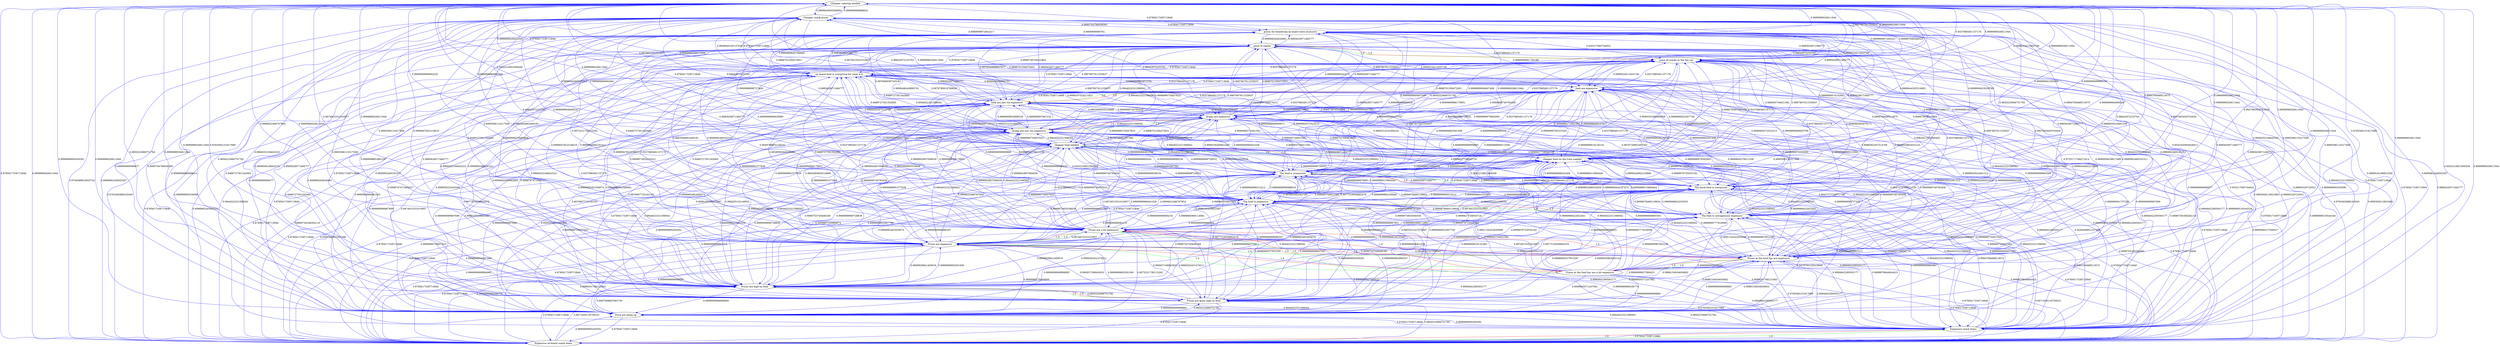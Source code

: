 digraph rawGraph {
"Cheaper catering needed";"Cheaper snack prices";"Expensive on-board snack items";"Expensive snack items";"Price are going up";"Prices are quite high on food";"Prices are high on food";"Prices at the food bar are a bit expensive";"Prices at the food bar are expensive";"Prices are expensive";"Prices are a bit expensive";"The food Is outrageously expensive";"The food Is expensive";"The kiosk food is overpriced";"The food is overpriced";"cheaper food on the train needed";"cheaper food needed";"drinks are just too expensive";"drinks are expensive";"food are just too expensive";"food are expensive";"on board food is overpriced for what it is";"price of snacks in the bar-car";"price of snacks";"prices for food/drink on board were excessive";"Cheaper catering needed" -> "Cheaper snack prices" [label=0.9999640909286994] [color=blue]
"Cheaper snack prices" -> "Cheaper catering needed" [label=0.999999999888632] [color=blue]
"Expensive on-board snack items" -> "Expensive snack items" [label=1.0] [color=green]
"Expensive snack items" -> "Expensive on-board snack items" [label=1.0] [color=red]
"Cheaper snack prices" -> "Expensive on-board snack items" [label=0.9764089819303742] [color=blue]
"Cheaper snack prices" -> "Expensive snack items" [label=0.9999534199851939] [color=blue]
"Expensive on-board snack items" -> "Cheaper catering needed" [label=0.9999996026611944] [color=blue]
"Expensive on-board snack items" -> "Cheaper snack prices" [label=0.9999962348503397] [color=blue]
"Expensive snack items" -> "Cheaper catering needed" [label=0.9999996026611944] [color=blue]
"Expensive snack items" -> "Cheaper snack prices" [label=0.9999962348503397] [color=blue]
"Cheaper catering needed" -> "Price are going up" [label=0.9999999995459292] [color=blue]
"Cheaper snack prices" -> "Price are going up" [label=0.999999999998477] [color=blue]
"Expensive on-board snack items" -> "Price are going up" [label=0.9999999995459292] [color=blue]
"Expensive snack items" -> "Price are going up" [label=0.9999999995459292] [color=blue]
"Price are going up" -> "Cheaper catering needed" [label=0.9999996026611944] [color=blue]
"Price are going up" -> "Cheaper snack prices" [label=0.9995704796038393] [color=blue]
"Prices are quite high on food" -> "Prices are high on food" [label=1.0] [color=green]
"Prices are high on food" -> "Prices are quite high on food" [label=1.0] [color=red]
"Cheaper catering needed" -> "Prices are high on food" [label=0.9765560151817089] [color=blue]
"Cheaper snack prices" -> "Prices are high on food" [label=0.9966033194643323] [color=blue]
"Expensive on-board snack items" -> "Prices are high on food" [label=0.9971929118759523] [color=blue]
"Expensive snack items" -> "Prices are high on food" [label=0.9765560151817089] [color=blue]
"Price are going up" -> "Prices are high on food" [label=0.9997569687693739] [color=blue]
"Prices are quite high on food" -> "Cheaper catering needed" [label=0.9999996026611944] [color=blue]
"Prices are quite high on food" -> "Cheaper snack prices" [label=0.9995596110317508] [color=blue]
"Prices are quite high on food" -> "Price are going up" [label=0.9999999999998885] [color=blue]
"Prices are high on food" -> "Cheaper catering needed" [label=0.9999996026611944] [color=blue]
"Prices are high on food" -> "Cheaper snack prices" [label=0.9995596110317508] [color=blue]
"Prices are high on food" -> "Price are going up" [label=0.9999999999998885] [color=blue]
"Prices at the food bar are a bit expensive" -> "Prices at the food bar are expensive" [label=1.0] [color=green]
"Prices at the food bar are expensive" -> "Prices are expensive" [label=1.0] [color=green]
"Prices at the food bar are a bit expensive" -> "Prices are a bit expensive" [label=1.0] [color=green]
"Prices are a bit expensive" -> "Prices are expensive" [label=1.0] [color=green]
"Prices at the food bar are a bit expensive" -> "Prices are expensive" [label=1.0] [color=green]
"Prices at the food bar are expensive" -> "Prices at the food bar are a bit expensive" [label=1.0] [color=red]
"Prices at the food bar are expensive" -> "Prices are a bit expensive" [label=1.0] [color=red]
"Prices are expensive" -> "Prices at the food bar are a bit expensive" [label=1.0] [color=red]
"Prices are expensive" -> "Prices at the food bar are expensive" [label=1.0] [color=red]
"Prices are expensive" -> "Prices are a bit expensive" [label=1.0] [color=red]
"Prices are a bit expensive" -> "Prices at the food bar are a bit expensive" [label=1.0] [color=red]
"Prices are a bit expensive" -> "Prices at the food bar are expensive" [label=1.0] [color=red]
"Cheaper catering needed" -> "Prices are expensive" [label=0.9999632486767954] [color=blue]
"Cheaper snack prices" -> "Prices are expensive" [label=0.9999947822318619] [color=blue]
"Cheaper snack prices" -> "Prices are a bit expensive" [label=0.9663584862469191] [color=blue]
"Expensive on-board snack items" -> "Prices are expensive" [label=0.9999999880349778] [color=blue]
"Expensive on-board snack items" -> "Prices are a bit expensive" [label=0.9999201768121663] [color=blue]
"Expensive snack items" -> "Prices are expensive" [label=0.9999999880349778] [color=blue]
"Expensive snack items" -> "Prices are a bit expensive" [label=0.9999201768121663] [color=blue]
"Price are going up" -> "Prices are expensive" [label=0.9999996278464606] [color=blue]
"Price are going up" -> "Prices are a bit expensive" [label=0.9975231738115262] [color=blue]
"Prices are quite high on food" -> "Prices at the food bar are expensive" [label=0.9986154934650802] [color=blue]
"Prices are quite high on food" -> "Prices are expensive" [label=0.9999999892591508] [color=blue]
"Prices are quite high on food" -> "Prices are a bit expensive" [label=0.9999283431479211] [color=blue]
"Prices are high on food" -> "Prices at the food bar are expensive" [label=0.9986154934650802] [color=blue]
"Prices are high on food" -> "Prices are expensive" [label=0.9999999892591508] [color=blue]
"Prices are high on food" -> "Prices are a bit expensive" [label=0.9999283431479211] [color=blue]
"Prices at the food bar are a bit expensive" -> "Cheaper catering needed" [label=0.9999996026611944] [color=blue]
"Prices at the food bar are a bit expensive" -> "Cheaper snack prices" [label=0.9995596110317508] [color=blue]
"Prices at the food bar are a bit expensive" -> "Expensive snack items" [label=0.9994842290593177] [color=blue]
"Prices at the food bar are a bit expensive" -> "Price are going up" [label=0.9999999999998885] [color=blue]
"Prices at the food bar are a bit expensive" -> "Prices are quite high on food" [label=0.9999905571247082] [color=blue]
"Prices at the food bar are a bit expensive" -> "Prices are high on food" [label=0.9999999927560423] [color=blue]
"Prices at the food bar are expensive" -> "Cheaper catering needed" [label=0.9999996026611944] [color=blue]
"Prices at the food bar are expensive" -> "Cheaper snack prices" [label=0.9995596110317508] [color=blue]
"Prices at the food bar are expensive" -> "Expensive snack items" [label=0.9994842290593177] [color=blue]
"Prices at the food bar are expensive" -> "Price are going up" [label=0.9999999999998885] [color=blue]
"Prices at the food bar are expensive" -> "Prices are quite high on food" [label=0.9999905571247082] [color=blue]
"Prices at the food bar are expensive" -> "Prices are high on food" [label=0.9999999927560423] [color=blue]
"Prices are expensive" -> "Cheaper catering needed" [label=0.9999996026611944] [color=blue]
"Prices are expensive" -> "Cheaper snack prices" [label=0.9995596110317508] [color=blue]
"Prices are expensive" -> "Expensive snack items" [label=0.9994842290593177] [color=blue]
"Prices are expensive" -> "Price are going up" [label=0.9999999999998885] [color=blue]
"Prices are expensive" -> "Prices are quite high on food" [label=0.990937196943933] [color=blue]
"Prices are expensive" -> "Prices are high on food" [label=0.9999929841400919] [color=blue]
"Prices are a bit expensive" -> "Cheaper catering needed" [label=0.9999996026611944] [color=blue]
"Prices are a bit expensive" -> "Cheaper snack prices" [label=0.9995596110317508] [color=blue]
"Prices are a bit expensive" -> "Expensive snack items" [label=0.9994842290593177] [color=blue]
"Prices are a bit expensive" -> "Price are going up" [label=0.9999999999998885] [color=blue]
"Prices are a bit expensive" -> "Prices are quite high on food" [label=0.990937196943933] [color=blue]
"Prices are a bit expensive" -> "Prices are high on food" [label=0.9999929841400919] [color=blue]
"The food Is outrageously expensive" -> "The food Is expensive" [label=1.0] [color=green]
"The food Is expensive" -> "The food Is outrageously expensive" [label=1.0] [color=red]
"Cheaper catering needed" -> "The food Is outrageously expensive" [label=0.9937863929702926] [color=blue]
"Cheaper catering needed" -> "The food Is expensive" [label=0.9999999646695247] [color=blue]
"Cheaper snack prices" -> "The food Is outrageously expensive" [label=0.9937863929702926] [color=blue]
"Cheaper snack prices" -> "The food Is expensive" [label=0.9999999646695247] [color=blue]
"Expensive on-board snack items" -> "The food Is outrageously expensive" [label=0.9999979644844423] [color=blue]
"Expensive on-board snack items" -> "The food Is expensive" [label=0.9999999999884981] [color=blue]
"Expensive snack items" -> "The food Is outrageously expensive" [label=0.9999979644844423] [color=blue]
"Expensive snack items" -> "The food Is expensive" [label=0.9999999999884981] [color=blue]
"Price are going up" -> "The food Is outrageously expensive" [label=0.9478792125419849] [color=blue]
"Price are going up" -> "The food Is expensive" [label=0.9999996892890257] [color=blue]
"Prices are quite high on food" -> "The food Is outrageously expensive" [label=0.9999935863052143] [color=blue]
"Prices are quite high on food" -> "The food Is expensive" [label=0.9999999999637581] [color=blue]
"Prices are high on food" -> "The food Is outrageously expensive" [label=0.9999935863052143] [color=blue]
"Prices are high on food" -> "The food Is expensive" [label=0.9999999999637581] [color=blue]
"Prices at the food bar are a bit expensive" -> "The food Is outrageously expensive" [label=0.9999999987952108] [color=blue]
"Prices at the food bar are a bit expensive" -> "The food Is expensive" [label=0.9999999999999931] [color=blue]
"Prices at the food bar are expensive" -> "The food Is outrageously expensive" [label=0.9999999987952108] [color=blue]
"Prices at the food bar are expensive" -> "The food Is expensive" [label=0.9999999999999931] [color=blue]
"Prices are expensive" -> "The food Is outrageously expensive" [label=0.9999979725035182] [color=blue]
"Prices are expensive" -> "The food Is expensive" [label=0.9999999999885434] [color=blue]
"Prices are a bit expensive" -> "The food Is outrageously expensive" [label=0.9999979725035182] [color=blue]
"Prices are a bit expensive" -> "The food Is expensive" [label=0.9999999999885434] [color=blue]
"The food Is outrageously expensive" -> "Cheaper catering needed" [label=0.9999996026611944] [color=blue]
"The food Is outrageously expensive" -> "Cheaper snack prices" [label=0.88642972233763] [color=blue]
"The food Is outrageously expensive" -> "Expensive snack items" [label=0.9994842290593177] [color=blue]
"The food Is outrageously expensive" -> "Price are going up" [label=0.9999999995459292] [color=blue]
"The food Is outrageously expensive" -> "Prices are quite high on food" [label=0.9688968337501529] [color=blue]
"The food Is outrageously expensive" -> "Prices are high on food" [label=0.9999753745648169] [color=blue]
"The food Is outrageously expensive" -> "Prices at the food bar are expensive" [label=0.9991154322630998] [color=blue]
"The food Is outrageously expensive" -> "Prices are expensive" [label=0.999999988082115] [color=blue]
"The food Is outrageously expensive" -> "Prices are a bit expensive" [label=0.9999885968114981] [color=blue]
"The food Is expensive" -> "Cheaper catering needed" [label=0.9999996026611944] [color=blue]
"The food Is expensive" -> "Cheaper snack prices" [label=0.88642972233763] [color=blue]
"The food Is expensive" -> "Expensive snack items" [label=0.9994842290593177] [color=blue]
"The food Is expensive" -> "Price are going up" [label=0.9999999995459292] [color=blue]
"The food Is expensive" -> "Prices are quite high on food" [label=0.9688968337501529] [color=blue]
"The food Is expensive" -> "Prices are high on food" [label=0.9999753745648169] [color=blue]
"The food Is expensive" -> "Prices at the food bar are expensive" [label=0.9991154322630998] [color=blue]
"The food Is expensive" -> "Prices are expensive" [label=0.999999988082115] [color=blue]
"The food Is expensive" -> "Prices are a bit expensive" [label=0.9999885968114981] [color=blue]
"The kiosk food is overpriced" -> "The food is overpriced" [label=1.0] [color=green]
"The food is overpriced" -> "The kiosk food is overpriced" [label=1.0] [color=red]
"Cheaper catering needed" -> "The kiosk food is overpriced" [label=0.9994769488513675] [color=blue]
"Cheaper catering needed" -> "The food is overpriced" [label=0.9999999949407499] [color=blue]
"Cheaper snack prices" -> "The kiosk food is overpriced" [label=0.9994769488513675] [color=blue]
"Cheaper snack prices" -> "The food is overpriced" [label=0.9999999949407499] [color=blue]
"Expensive on-board snack items" -> "The kiosk food is overpriced" [label=0.9994769488513675] [color=blue]
"Expensive on-board snack items" -> "The food is overpriced" [label=0.9999999949407499] [color=blue]
"Expensive snack items" -> "The kiosk food is overpriced" [label=0.9994769488513675] [color=blue]
"Expensive snack items" -> "The food is overpriced" [label=0.9999999949407499] [color=blue]
"Price are going up" -> "The kiosk food is overpriced" [label=0.9999627738945716] [color=blue]
"Price are going up" -> "The food is overpriced" [label=0.9999999996401028] [color=blue]
"Prices are quite high on food" -> "The kiosk food is overpriced" [label=0.9999999618122483] [color=blue]
"Prices are quite high on food" -> "The food is overpriced" [label=0.9999999999996307] [color=blue]
"Prices are high on food" -> "The kiosk food is overpriced" [label=0.9999999618122483] [color=blue]
"Prices are high on food" -> "The food is overpriced" [label=0.9999999999996307] [color=blue]
"Prices at the food bar are a bit expensive" -> "The kiosk food is overpriced" [label=0.9999999777618009] [color=blue]
"Prices at the food bar are a bit expensive" -> "The food is overpriced" [label=0.9999999999997851] [color=blue]
"Prices at the food bar are expensive" -> "The kiosk food is overpriced" [label=0.9999999777618009] [color=blue]
"Prices at the food bar are expensive" -> "The food is overpriced" [label=0.9999999999997851] [color=blue]
"Prices are expensive" -> "The kiosk food is overpriced" [label=0.9999627738945716] [color=blue]
"Prices are expensive" -> "The food is overpriced" [label=0.9999999996401028] [color=blue]
"Prices are a bit expensive" -> "The kiosk food is overpriced" [label=0.9999627738945716] [color=blue]
"Prices are a bit expensive" -> "The food is overpriced" [label=0.9999999996401028] [color=blue]
"The food Is outrageously expensive" -> "The kiosk food is overpriced" [label=0.9999998843255505] [color=blue]
"The food Is outrageously expensive" -> "The food is overpriced" [label=0.9999999999988818] [color=blue]
"The food Is expensive" -> "The kiosk food is overpriced" [label=0.9999998843255505] [color=blue]
"The food Is expensive" -> "The food is overpriced" [label=0.9999999999988818] [color=blue]
"The kiosk food is overpriced" -> "Cheaper catering needed" [label=0.9999996026611944] [color=blue]
"The kiosk food is overpriced" -> "Cheaper snack prices" [label=0.9850223666751782] [color=blue]
"The kiosk food is overpriced" -> "Price are going up" [label=0.9999999999961513] [color=blue]
"The kiosk food is overpriced" -> "Prices are quite high on food" [label=0.9977216059662478] [color=blue]
"The kiosk food is overpriced" -> "Prices are high on food" [label=0.9999982481930674] [color=blue]
"The kiosk food is overpriced" -> "Prices are expensive" [label=0.9999973855508556] [color=blue]
"The kiosk food is overpriced" -> "Prices are a bit expensive" [label=0.9974915331010957] [color=blue]
"The kiosk food is overpriced" -> "The food Is outrageously expensive" [label=0.9999878460119604] [color=blue]
"The kiosk food is overpriced" -> "The food Is expensive" [label=0.9999999999313212] [color=blue]
"The food is overpriced" -> "Cheaper catering needed" [label=0.9999996026611944] [color=blue]
"The food is overpriced" -> "Cheaper snack prices" [label=0.9850223666751782] [color=blue]
"The food is overpriced" -> "Price are going up" [label=0.9999999999961513] [color=blue]
"The food is overpriced" -> "Prices are quite high on food" [label=0.9977216059662478] [color=blue]
"The food is overpriced" -> "Prices are high on food" [label=0.9999982481930674] [color=blue]
"The food is overpriced" -> "Prices are expensive" [label=0.9999973855508556] [color=blue]
"The food is overpriced" -> "Prices are a bit expensive" [label=0.9974915331010957] [color=blue]
"The food is overpriced" -> "The food Is outrageously expensive" [label=0.9999878460119604] [color=blue]
"The food is overpriced" -> "The food Is expensive" [label=0.9999999999313212] [color=blue]
"cheaper food on the train needed" -> "cheaper food needed" [label=1.0] [color=green]
"cheaper food needed" -> "cheaper food on the train needed" [label=1.0] [color=red]
"Cheaper catering needed" -> "cheaper food on the train needed" [label=0.999999941563085] [color=blue]
"Cheaper catering needed" -> "cheaper food needed" [label=0.9999999999992029] [color=blue]
"Cheaper snack prices" -> "cheaper food on the train needed" [label=0.9999994619339789] [color=blue]
"Cheaper snack prices" -> "cheaper food needed" [label=0.999999999992661] [color=blue]
"Expensive on-board snack items" -> "cheaper food on the train needed" [label=0.9990705185382691] [color=blue]
"Expensive on-board snack items" -> "cheaper food needed" [label=0.9999999735657623] [color=blue]
"Expensive snack items" -> "cheaper food on the train needed" [label=0.998065704921582] [color=blue]
"Expensive snack items" -> "cheaper food needed" [label=0.9999999735657623] [color=blue]
"Price are going up" -> "cheaper food on the train needed" [label=0.998065704921582] [color=blue]
"Price are going up" -> "cheaper food needed" [label=0.9999999735657623] [color=blue]
"Prices are quite high on food" -> "cheaper food on the train needed" [label=0.9999990922007759] [color=blue]
"Prices are quite high on food" -> "cheaper food needed" [label=0.9999999999728839] [color=blue]
"Prices are high on food" -> "cheaper food on the train needed" [label=0.9999990922007759] [color=blue]
"Prices are high on food" -> "cheaper food needed" [label=0.9999999999728839] [color=blue]
"Prices at the food bar are a bit expensive" -> "cheaper food on the train needed" [label=0.9999988422922401] [color=blue]
"Prices at the food bar are a bit expensive" -> "cheaper food needed" [label=0.9999999999727409] [color=blue]
"Prices at the food bar are expensive" -> "cheaper food on the train needed" [label=0.9999988422922401] [color=blue]
"Prices at the food bar are expensive" -> "cheaper food needed" [label=0.9999999999727409] [color=blue]
"Prices are expensive" -> "cheaper food on the train needed" [label=0.998065704921582] [color=blue]
"Prices are expensive" -> "cheaper food needed" [label=0.9999999735657623] [color=blue]
"Prices are a bit expensive" -> "cheaper food on the train needed" [label=0.998065704921582] [color=blue]
"Prices are a bit expensive" -> "cheaper food needed" [label=0.9999999735657623] [color=blue]
"The food Is outrageously expensive" -> "cheaper food on the train needed" [label=0.9999988513960444] [color=blue]
"The food Is outrageously expensive" -> "cheaper food needed" [label=0.9999999999729552] [color=blue]
"The food Is expensive" -> "cheaper food on the train needed" [label=0.9999988513960444] [color=blue]
"The food Is expensive" -> "cheaper food needed" [label=0.9999999999729552] [color=blue]
"The kiosk food is overpriced" -> "cheaper food on the train needed" [label=0.9999988513960444] [color=blue]
"The kiosk food is overpriced" -> "cheaper food needed" [label=0.9999999999729552] [color=blue]
"The food is overpriced" -> "cheaper food on the train needed" [label=0.9999988513960444] [color=blue]
"The food is overpriced" -> "cheaper food needed" [label=0.9999999999729552] [color=blue]
"cheaper food on the train needed" -> "Cheaper catering needed" [label=0.9999999999880191] [color=blue]
"cheaper food on the train needed" -> "Cheaper snack prices" [label=0.9999644305510683] [color=blue]
"cheaper food on the train needed" -> "Price are going up" [label=0.9999999995459292] [color=blue]
"cheaper food on the train needed" -> "Prices are quite high on food" [label=0.9855531427078897] [color=blue]
"cheaper food on the train needed" -> "Prices are high on food" [label=0.9999887550896874] [color=blue]
"cheaper food on the train needed" -> "Prices are expensive" [label=0.9999632486767954] [color=blue]
"cheaper food on the train needed" -> "Prices are a bit expensive" [label=0.965681642043795] [color=blue]
"cheaper food on the train needed" -> "The food Is outrageously expensive" [label=0.9999962944187472] [color=blue]
"cheaper food on the train needed" -> "The food Is expensive" [label=0.999999999979061] [color=blue]
"cheaper food on the train needed" -> "The kiosk food is overpriced" [label=0.9999996898452366] [color=blue]
"cheaper food on the train needed" -> "The food is overpriced" [label=0.9999999999970015] [color=blue]
"cheaper food needed" -> "Cheaper catering needed" [label=0.9999999999880191] [color=blue]
"cheaper food needed" -> "Cheaper snack prices" [label=0.9999644305510683] [color=blue]
"cheaper food needed" -> "Price are going up" [label=0.9999999995459292] [color=blue]
"cheaper food needed" -> "Prices are quite high on food" [label=0.9688968337501529] [color=blue]
"cheaper food needed" -> "Prices are high on food" [label=0.9999753745648169] [color=blue]
"cheaper food needed" -> "Prices are expensive" [label=0.9999632486767954] [color=blue]
"cheaper food needed" -> "The food Is outrageously expensive" [label=0.999993603161062] [color=blue]
"cheaper food needed" -> "The food Is expensive" [label=0.9999999999638534] [color=blue]
"cheaper food needed" -> "The kiosk food is overpriced" [label=0.999999464587382] [color=blue]
"cheaper food needed" -> "The food is overpriced" [label=0.9999999999948239] [color=blue]
"drinks are just too expensive" -> "drinks are expensive" [label=1.0] [color=green]
"drinks are expensive" -> "drinks are just too expensive" [label=1.0] [color=red]
"Cheaper catering needed" -> "drinks are expensive" [label=0.9988701356472651] [color=blue]
"Cheaper snack prices" -> "drinks are expensive" [label=0.9988701356472651] [color=blue]
"Expensive on-board snack items" -> "drinks are just too expensive" [label=0.9259508851227398] [color=blue]
"Expensive on-board snack items" -> "drinks are expensive" [label=0.9999996317509027] [color=blue]
"Expensive snack items" -> "drinks are just too expensive" [label=0.9259508851227398] [color=blue]
"Expensive snack items" -> "drinks are expensive" [label=0.9999996317509027] [color=blue]
"Price are going up" -> "drinks are expensive" [label=0.9999195409822487] [color=blue]
"Prices are quite high on food" -> "drinks are expensive" [label=0.9999195409822487] [color=blue]
"Prices are high on food" -> "drinks are expensive" [label=0.9999195409822487] [color=blue]
"Prices at the food bar are a bit expensive" -> "drinks are just too expensive" [label=0.9944022321598562] [color=blue]
"Prices at the food bar are a bit expensive" -> "drinks are expensive" [label=0.9999999740783458] [color=blue]
"Prices at the food bar are expensive" -> "drinks are just too expensive" [label=0.9944022321598562] [color=blue]
"Prices at the food bar are expensive" -> "drinks are expensive" [label=0.9999999740783458] [color=blue]
"Prices are expensive" -> "drinks are just too expensive" [label=0.9944022321598562] [color=blue]
"Prices are expensive" -> "drinks are expensive" [label=0.9999999740783458] [color=blue]
"Prices are a bit expensive" -> "drinks are just too expensive" [label=0.9944022321598562] [color=blue]
"Prices are a bit expensive" -> "drinks are expensive" [label=0.9999999740783458] [color=blue]
"The food Is outrageously expensive" -> "drinks are just too expensive" [label=0.9262210851069208] [color=blue]
"The food Is outrageously expensive" -> "drinks are expensive" [label=0.9999996332016519] [color=blue]
"The food Is expensive" -> "drinks are just too expensive" [label=0.9262210851069208] [color=blue]
"The food Is expensive" -> "drinks are expensive" [label=0.9999996332016519] [color=blue]
"The kiosk food is overpriced" -> "drinks are expensive" [label=0.9999195409822487] [color=blue]
"The food is overpriced" -> "drinks are expensive" [label=0.9999195409822487] [color=blue]
"cheaper food on the train needed" -> "drinks are expensive" [label=0.9988701356472651] [color=blue]
"cheaper food needed" -> "drinks are expensive" [label=0.9988701356472651] [color=blue]
"drinks are just too expensive" -> "Cheaper catering needed" [label=0.9999996026611944] [color=blue]
"drinks are just too expensive" -> "Cheaper snack prices" [label=0.88642972233763] [color=blue]
"drinks are just too expensive" -> "Expensive snack items" [label=0.9994842290593177] [color=blue]
"drinks are just too expensive" -> "Price are going up" [label=0.999999999967699] [color=blue]
"drinks are just too expensive" -> "Prices are high on food" [label=0.998295152148052] [color=blue]
"drinks are just too expensive" -> "Prices at the food bar are expensive" [label=0.9047372728971129] [color=blue]
"drinks are just too expensive" -> "Prices are expensive" [label=0.9999999991577628] [color=blue]
"drinks are just too expensive" -> "Prices are a bit expensive" [label=0.9999943807006639] [color=blue]
"drinks are just too expensive" -> "The food Is outrageously expensive" [label=0.9999979725035182] [color=blue]
"drinks are just too expensive" -> "The food Is expensive" [label=0.9999999999885434] [color=blue]
"drinks are just too expensive" -> "The kiosk food is overpriced" [label=0.9999627738945716] [color=blue]
"drinks are just too expensive" -> "The food is overpriced" [label=0.9999999996401028] [color=blue]
"drinks are just too expensive" -> "cheaper food on the train needed" [label=0.998065704921582] [color=blue]
"drinks are just too expensive" -> "cheaper food needed" [label=0.9999999735657623] [color=blue]
"drinks are expensive" -> "Cheaper catering needed" [label=0.9999996026611944] [color=blue]
"drinks are expensive" -> "Cheaper snack prices" [label=0.88642972233763] [color=blue]
"drinks are expensive" -> "Expensive snack items" [label=0.9994842290593177] [color=blue]
"drinks are expensive" -> "Price are going up" [label=0.999999999967699] [color=blue]
"drinks are expensive" -> "Prices are high on food" [label=0.998295152148052] [color=blue]
"drinks are expensive" -> "Prices at the food bar are expensive" [label=0.9047372728971129] [color=blue]
"drinks are expensive" -> "Prices are expensive" [label=0.9999999991577628] [color=blue]
"drinks are expensive" -> "Prices are a bit expensive" [label=0.9999943807006639] [color=blue]
"drinks are expensive" -> "The food Is outrageously expensive" [label=0.9999979725035182] [color=blue]
"drinks are expensive" -> "The food Is expensive" [label=0.9999999999885434] [color=blue]
"drinks are expensive" -> "The kiosk food is overpriced" [label=0.9999627738945716] [color=blue]
"drinks are expensive" -> "The food is overpriced" [label=0.9999999996401028] [color=blue]
"drinks are expensive" -> "cheaper food on the train needed" [label=0.998065704921582] [color=blue]
"drinks are expensive" -> "cheaper food needed" [label=0.9999999735657623] [color=blue]
"food are just too expensive" -> "food are expensive" [label=1.0] [color=green]
"food are expensive" -> "food are just too expensive" [label=1.0] [color=red]
"Cheaper catering needed" -> "food are expensive" [label=0.9998524413453749] [color=blue]
"Cheaper snack prices" -> "food are expensive" [label=0.9998524413453749] [color=blue]
"Expensive on-board snack items" -> "food are just too expensive" [label=0.9896739186264116] [color=blue]
"Expensive on-board snack items" -> "food are expensive" [label=0.9999999519544326] [color=blue]
"Expensive snack items" -> "food are just too expensive" [label=0.9896739186264116] [color=blue]
"Expensive snack items" -> "food are expensive" [label=0.9999999519544326] [color=blue]
"Price are going up" -> "food are expensive" [label=0.999989501757298] [color=blue]
"Prices are quite high on food" -> "food are just too expensive" [label=0.9976667725192163] [color=blue]
"Prices are quite high on food" -> "food are expensive" [label=0.9999999892308481] [color=blue]
"Prices are high on food" -> "food are just too expensive" [label=0.9976667725192163] [color=blue]
"Prices are high on food" -> "food are expensive" [label=0.9999999892308481] [color=blue]
"Prices at the food bar are a bit expensive" -> "food are just too expensive" [label=0.9999992466022839] [color=blue]
"Prices at the food bar are a bit expensive" -> "food are expensive" [label=0.9999999999965308] [color=blue]
"Prices at the food bar are expensive" -> "food are just too expensive" [label=0.9999992466022839] [color=blue]
"Prices at the food bar are expensive" -> "food are expensive" [label=0.9999999999965308] [color=blue]
"Prices are expensive" -> "food are just too expensive" [label=0.9992660855516806] [color=blue]
"Prices are expensive" -> "food are expensive" [label=0.9999999966179951] [color=blue]
"Prices are a bit expensive" -> "food are just too expensive" [label=0.9992660855516806] [color=blue]
"Prices are a bit expensive" -> "food are expensive" [label=0.9999999966179951] [color=blue]
"The food Is outrageously expensive" -> "food are just too expensive" [label=0.9999894370611336] [color=blue]
"The food Is outrageously expensive" -> "food are expensive" [label=0.9999999999513594] [color=blue]
"The food Is expensive" -> "food are just too expensive" [label=0.9999894370611336] [color=blue]
"The food Is expensive" -> "food are expensive" [label=0.9999999999513594] [color=blue]
"The kiosk food is overpriced" -> "food are just too expensive" [label=0.9976728902497362] [color=blue]
"The kiosk food is overpriced" -> "food are expensive" [label=0.9999999892591508] [color=blue]
"The food is overpriced" -> "food are just too expensive" [label=0.9976728902497362] [color=blue]
"The food is overpriced" -> "food are expensive" [label=0.9999999892591508] [color=blue]
"cheaper food on the train needed" -> "food are just too expensive" [label=0.9682514101694201] [color=blue]
"cheaper food on the train needed" -> "food are expensive" [label=0.9999998490107017] [color=blue]
"cheaper food needed" -> "food are just too expensive" [label=0.9682514101694201] [color=blue]
"cheaper food needed" -> "food are expensive" [label=0.9999998490107017] [color=blue]
"drinks are just too expensive" -> "food are just too expensive" [label=0.999999997847232] [color=blue]
"drinks are just too expensive" -> "food are expensive" [label=0.9999999966179951] [color=blue]
"drinks are expensive" -> "food are just too expensive" [label=0.9992660855516806] [color=blue]
"drinks are expensive" -> "food are expensive" [label=0.9999999966179951] [color=blue]
"food are just too expensive" -> "Cheaper catering needed" [label=0.9999996026611944] [color=blue]
"food are just too expensive" -> "Cheaper snack prices" [label=0.88642972233763] [color=blue]
"food are just too expensive" -> "Expensive snack items" [label=0.9994842290593177] [color=blue]
"food are just too expensive" -> "Price are going up" [label=0.999999999967699] [color=blue]
"food are just too expensive" -> "Prices are quite high on food" [label=0.9977216059662478] [color=blue]
"food are just too expensive" -> "Prices are high on food" [label=0.9999982481930674] [color=blue]
"food are just too expensive" -> "Prices at the food bar are expensive" [label=0.9998920024361312] [color=blue]
"food are just too expensive" -> "Prices are expensive" [label=0.9999999991577628] [color=blue]
"food are just too expensive" -> "Prices are a bit expensive" [label=0.9999943807006639] [color=blue]
"food are just too expensive" -> "The food Is outrageously expensive" [label=0.9999999979392693] [color=blue]
"food are just too expensive" -> "The food Is expensive" [label=0.9999999999999885] [color=blue]
"food are just too expensive" -> "The kiosk food is overpriced" [label=0.9999999619126102] [color=blue]
"food are just too expensive" -> "The food is overpriced" [label=0.9999999999996319] [color=blue]
"food are just too expensive" -> "cheaper food on the train needed" [label=0.9999980171941592] [color=blue]
"food are just too expensive" -> "cheaper food needed" [label=0.9999999999729552] [color=blue]
"food are just too expensive" -> "drinks are just too expensive" [label=0.9999999834999329] [color=blue]
"food are just too expensive" -> "drinks are expensive" [label=0.9999999740783458] [color=blue]
"food are expensive" -> "Cheaper catering needed" [label=0.9999996026611944] [color=blue]
"food are expensive" -> "Cheaper snack prices" [label=0.88642972233763] [color=blue]
"food are expensive" -> "Expensive snack items" [label=0.9994842290593177] [color=blue]
"food are expensive" -> "Price are going up" [label=0.999999999967699] [color=blue]
"food are expensive" -> "Prices are quite high on food" [label=0.9977216059662478] [color=blue]
"food are expensive" -> "Prices are high on food" [label=0.9999982481930674] [color=blue]
"food are expensive" -> "Prices at the food bar are expensive" [label=0.9998920024361312] [color=blue]
"food are expensive" -> "Prices are expensive" [label=0.9999999991577628] [color=blue]
"food are expensive" -> "Prices are a bit expensive" [label=0.9999943807006639] [color=blue]
"food are expensive" -> "The food Is outrageously expensive" [label=0.9999999979392693] [color=blue]
"food are expensive" -> "The food Is expensive" [label=0.9999999999999885] [color=blue]
"food are expensive" -> "The kiosk food is overpriced" [label=0.9999999619126102] [color=blue]
"food are expensive" -> "The food is overpriced" [label=0.9999999999996319] [color=blue]
"food are expensive" -> "cheaper food on the train needed" [label=0.9999980171941592] [color=blue]
"food are expensive" -> "cheaper food needed" [label=0.9999999999729552] [color=blue]
"food are expensive" -> "drinks are just too expensive" [label=0.9944022321598562] [color=blue]
"food are expensive" -> "drinks are expensive" [label=0.9999999740783458] [color=blue]
"Cheaper catering needed" -> "on board food is overpriced for what it is" [label=0.8785617338713846] [color=blue]
"Cheaper snack prices" -> "on board food is overpriced for what it is" [label=0.8785617338713846] [color=blue]
"Expensive on-board snack items" -> "on board food is overpriced for what it is" [label=0.9998964245963322] [color=blue]
"Expensive snack items" -> "on board food is overpriced for what it is" [label=0.8785617338713846] [color=blue]
"Price are going up" -> "on board food is overpriced for what it is" [label=0.9489727301342665] [color=blue]
"Prices are quite high on food" -> "on board food is overpriced for what it is" [label=0.9999747473406327] [color=blue]
"Prices are high on food" -> "on board food is overpriced for what it is" [label=0.9999747473406327] [color=blue]
"Prices at the food bar are a bit expensive" -> "on board food is overpriced for what it is" [label=0.9999444842216889] [color=blue]
"Prices at the food bar are expensive" -> "on board food is overpriced for what it is" [label=0.9999444842216889] [color=blue]
"Prices are expensive" -> "on board food is overpriced for what it is" [label=0.9489727301342665] [color=blue]
"Prices are a bit expensive" -> "on board food is overpriced for what it is" [label=0.9489727301342665] [color=blue]
"The food Is outrageously expensive" -> "on board food is overpriced for what it is" [label=0.9998582307514708] [color=blue]
"The food Is expensive" -> "on board food is overpriced for what it is" [label=0.9998582307514708] [color=blue]
"The kiosk food is overpriced" -> "on board food is overpriced for what it is" [label=0.9999995572523215] [color=blue]
"The food is overpriced" -> "on board food is overpriced for what it is" [label=0.9999995572523215] [color=blue]
"cheaper food on the train needed" -> "on board food is overpriced for what it is" [label=0.9999352586480609] [color=blue]
"cheaper food needed" -> "on board food is overpriced for what it is" [label=0.9998582307514708] [color=blue]
"drinks are just too expensive" -> "on board food is overpriced for what it is" [label=0.9489727301342665] [color=blue]
"drinks are expensive" -> "on board food is overpriced for what it is" [label=0.9489727301342665] [color=blue]
"food are just too expensive" -> "on board food is overpriced for what it is" [label=0.9999448449880761] [color=blue]
"food are expensive" -> "on board food is overpriced for what it is" [label=0.9999448449880761] [color=blue]
"on board food is overpriced for what it is" -> "Cheaper catering needed" [label=0.9999996026611944] [color=blue]
"on board food is overpriced for what it is" -> "Cheaper snack prices" [label=0.9849640183137639] [color=blue]
"on board food is overpriced for what it is" -> "Price are going up" [label=0.9999999999961615] [color=blue]
"on board food is overpriced for what it is" -> "Prices are quite high on food" [label=0.998958322945589] [color=blue]
"on board food is overpriced for what it is" -> "Prices are high on food" [label=0.9999992000682683] [color=blue]
"on board food is overpriced for what it is" -> "Prices are expensive" [label=0.9999973924219221] [color=blue]
"on board food is overpriced for what it is" -> "Prices are a bit expensive" [label=0.9828999264539282] [color=blue]
"on board food is overpriced for what it is" -> "The food Is outrageously expensive" [label=0.9999935863052143] [color=blue]
"on board food is overpriced for what it is" -> "The food Is expensive" [label=0.9999999999637581] [color=blue]
"on board food is overpriced for what it is" -> "The kiosk food is overpriced" [label=0.9999999996950799] [color=blue]
"on board food is overpriced for what it is" -> "The food is overpriced" [label=0.9999999999999971] [color=blue]
"on board food is overpriced for what it is" -> "cheaper food on the train needed" [label=0.9999990922007759] [color=blue]
"on board food is overpriced for what it is" -> "cheaper food needed" [label=0.9999999999728839] [color=blue]
"on board food is overpriced for what it is" -> "drinks are expensive" [label=0.9999197524211837] [color=blue]
"on board food is overpriced for what it is" -> "food are just too expensive" [label=0.9976789919768629] [color=blue]
"on board food is overpriced for what it is" -> "food are expensive" [label=0.9999999892873791] [color=blue]
"price of snacks in the bar-car" -> "price of snacks" [label=1.0] [color=green]
"price of snacks" -> "price of snacks in the bar-car" [label=1.0] [color=red]
"Cheaper catering needed" -> "price of snacks" [label=0.9997807911535637] [color=blue]
"Cheaper snack prices" -> "price of snacks in the bar-car" [label=0.999997940448325] [color=blue]
"Cheaper snack prices" -> "price of snacks" [label=0.9999999999781] [color=blue]
"Expensive on-board snack items" -> "price of snacks in the bar-car" [label=0.9993928118023881] [color=blue]
"Expensive on-board snack items" -> "price of snacks" [label=0.999999993539596] [color=blue]
"Expensive snack items" -> "price of snacks in the bar-car" [label=0.9993928118023881] [color=blue]
"Expensive snack items" -> "price of snacks" [label=0.999999993539596] [color=blue]
"Price are going up" -> "price of snacks in the bar-car" [label=0.935317085744922] [color=blue]
"Price are going up" -> "price of snacks" [label=0.999999264634991] [color=blue]
"Prices are quite high on food" -> "price of snacks in the bar-car" [label=0.9337880491157176] [color=blue]
"Prices are quite high on food" -> "price of snacks" [label=0.9999992460191511] [color=blue]
"Prices are high on food" -> "price of snacks in the bar-car" [label=0.9337880491157176] [color=blue]
"Prices are high on food" -> "price of snacks" [label=0.9999992460191511] [color=blue]
"Prices at the food bar are a bit expensive" -> "price of snacks in the bar-car" [label=0.9999958438617689] [color=blue]
"Prices at the food bar are a bit expensive" -> "price of snacks" [label=0.9999992460191511] [color=blue]
"Prices at the food bar are expensive" -> "price of snacks in the bar-car" [label=0.9999958438617689] [color=blue]
"Prices at the food bar are expensive" -> "price of snacks" [label=0.9999992460191511] [color=blue]
"Prices are expensive" -> "price of snacks in the bar-car" [label=0.9337880491157176] [color=blue]
"Prices are expensive" -> "price of snacks" [label=0.9999992460191511] [color=blue]
"Prices are a bit expensive" -> "price of snacks in the bar-car" [label=0.9337880491157176] [color=blue]
"Prices are a bit expensive" -> "price of snacks" [label=0.9999992460191511] [color=blue]
"The food Is outrageously expensive" -> "price of snacks" [label=0.9997807911535637] [color=blue]
"The food Is expensive" -> "price of snacks" [label=0.9997807911535637] [color=blue]
"The kiosk food is overpriced" -> "price of snacks" [label=0.999973979315809] [color=blue]
"The food is overpriced" -> "price of snacks" [label=0.999973979315809] [color=blue]
"cheaper food on the train needed" -> "price of snacks" [label=0.9997807911535637] [color=blue]
"cheaper food needed" -> "price of snacks" [label=0.9997807911535637] [color=blue]
"drinks are just too expensive" -> "price of snacks" [label=0.9997807911535637] [color=blue]
"drinks are expensive" -> "price of snacks" [label=0.9997807911535637] [color=blue]
"food are just too expensive" -> "price of snacks" [label=0.9997807911535637] [color=blue]
"food are expensive" -> "price of snacks" [label=0.9997807911535637] [color=blue]
"on board food is overpriced for what it is" -> "price of snacks" [label=0.9999738764022802] [color=blue]
"price of snacks in the bar-car" -> "Cheaper catering needed" [label=0.9999996026611944] [color=blue]
"price of snacks in the bar-car" -> "Cheaper snack prices" [label=0.9999999872942417] [color=blue]
"price of snacks in the bar-car" -> "Expensive on-board snack items" [label=0.9763482888162403] [color=blue]
"price of snacks in the bar-car" -> "Expensive snack items" [label=0.99995329725051] [color=blue]
"price of snacks in the bar-car" -> "Price are going up" [label=0.999999999998477] [color=blue]
"price of snacks in the bar-car" -> "Prices are high on food" [label=0.9966033194643323] [color=blue]
"price of snacks in the bar-car" -> "Prices at the food bar are expensive" [label=0.9755171766472414] [color=blue]
"price of snacks in the bar-car" -> "Prices are expensive" [label=0.9999947822318619] [color=blue]
"price of snacks in the bar-car" -> "Prices are a bit expensive" [label=0.9949799855139101] [color=blue]
"price of snacks in the bar-car" -> "The food Is outrageously expensive" [label=0.9963911373866493] [color=blue]
"price of snacks in the bar-car" -> "The food Is expensive" [label=0.9999999795337045] [color=blue]
"price of snacks in the bar-car" -> "The kiosk food is overpriced" [label=0.9996969393879171] [color=blue]
"price of snacks in the bar-car" -> "The food is overpriced" [label=0.9999999970692695] [color=blue]
"price of snacks in the bar-car" -> "cheaper food on the train needed" [label=0.9988785857965392] [color=blue]
"price of snacks in the bar-car" -> "cheaper food needed" [label=0.9999999735657623] [color=blue]
"price of snacks in the bar-car" -> "drinks are expensive" [label=0.9988701356472651] [color=blue]
"price of snacks in the bar-car" -> "food are expensive" [label=0.9998524413453749] [color=blue]
"price of snacks in the bar-car" -> "on board food is overpriced for what it is" [label=0.8785617338713846] [color=blue]
"price of snacks" -> "Cheaper catering needed" [label=0.9999996026611944] [color=blue]
"price of snacks" -> "Cheaper snack prices" [label=0.9999999872942417] [color=blue]
"price of snacks" -> "Expensive on-board snack items" [label=0.9763482888162403] [color=blue]
"price of snacks" -> "Expensive snack items" [label=0.99995329725051] [color=blue]
"price of snacks" -> "Price are going up" [label=0.999999999998477] [color=blue]
"price of snacks" -> "Prices are high on food" [label=0.9966033194643323] [color=blue]
"price of snacks" -> "Prices are expensive" [label=0.9999947822318619] [color=blue]
"price of snacks" -> "Prices are a bit expensive" [label=0.9663584862469191] [color=blue]
"price of snacks" -> "The food Is outrageously expensive" [label=0.9937863929702926] [color=blue]
"price of snacks" -> "The food Is expensive" [label=0.9999999646695247] [color=blue]
"price of snacks" -> "The kiosk food is overpriced" [label=0.9994769488513675] [color=blue]
"price of snacks" -> "The food is overpriced" [label=0.9999999949407499] [color=blue]
"price of snacks" -> "cheaper food on the train needed" [label=0.998065704921582] [color=blue]
"price of snacks" -> "cheaper food needed" [label=0.9999999735657623] [color=blue]
"price of snacks" -> "drinks are expensive" [label=0.9988701356472651] [color=blue]
"price of snacks" -> "food are expensive" [label=0.9998524413453749] [color=blue]
"price of snacks" -> "on board food is overpriced for what it is" [label=0.8785617338713846] [color=blue]
"on board food is overpriced for what it is" -> "prices for food/drink on board were excessive" [label=0.9985629071484777] [color=blue]
"prices for food/drink on board were excessive" -> "Cheaper catering needed" [label=0.9999996026611944] [color=blue]
"prices for food/drink on board were excessive" -> "Cheaper snack prices" [label=0.9995704796038393] [color=blue]
"prices for food/drink on board were excessive" -> "Price are going up" [label=0.9999999999998914] [color=blue]
"prices for food/drink on board were excessive" -> "Prices are quite high on food" [label=0.9998506196624751] [color=blue]
"prices for food/drink on board were excessive" -> "Prices are high on food" [label=0.9999998853891297] [color=blue]
"prices for food/drink on board were excessive" -> "Prices at the food bar are expensive" [label=0.9543340904628911] [color=blue]
"prices for food/drink on board were excessive" -> "Prices are expensive" [label=0.9999996278464606] [color=blue]
"prices for food/drink on board were excessive" -> "Prices are a bit expensive" [label=0.9975231738115262] [color=blue]
"prices for food/drink on board were excessive" -> "The food Is outrageously expensive" [label=0.9999935524601559] [color=blue]
"prices for food/drink on board were excessive" -> "The food Is expensive" [label=0.9999999999635669] [color=blue]
"prices for food/drink on board were excessive" -> "The kiosk food is overpriced" [label=0.9999999616107301] [color=blue]
"prices for food/drink on board were excessive" -> "The food is overpriced" [label=0.999999999999629] [color=blue]
"prices for food/drink on board were excessive" -> "cheaper food on the train needed" [label=0.9999990874102941] [color=blue]
"prices for food/drink on board were excessive" -> "cheaper food needed" [label=0.9999999999727409] [color=blue]
"prices for food/drink on board were excessive" -> "drinks are just too expensive" [label=0.9976606387435281] [color=blue]
"prices for food/drink on board were excessive" -> "drinks are expensive" [label=0.999999989202471] [color=blue]
"prices for food/drink on board were excessive" -> "food are just too expensive" [label=0.9976544888807877] [color=blue]
"prices for food/drink on board were excessive" -> "food are expensive" [label=0.9999999891740189] [color=blue]
"prices for food/drink on board were excessive" -> "on board food is overpriced for what it is" [label=0.9999999826786808] [color=blue]
"prices for food/drink on board were excessive" -> "price of snacks in the bar-car" [label=0.935317085744922] [color=blue]
"prices for food/drink on board were excessive" -> "price of snacks" [label=0.999999264634991] [color=blue]
"Cheaper catering needed" -> "Expensive snack items" [label=0.9262210851069208] [color=blue]
"Cheaper catering needed" -> "prices for food/drink on board were excessive" [label=0.8785617338713846] [color=blue]
"Cheaper catering needed" -> "price of snacks in the bar-car" [label=0.9337880491157176] [color=blue]
"Cheaper catering needed" -> "Prices are a bit expensive" [label=0.9974915331010957] [color=blue]
"Cheaper catering needed" -> "Expensive on-board snack items" [label=0.8785617338713846] [color=blue]
"Cheaper catering needed" -> "food are just too expensive" [label=0.9974915331010957] [color=blue]
"Cheaper catering needed" -> "drinks are just too expensive" [label=0.9262210851069208] [color=blue]
"Cheaper catering needed" -> "Prices are quite high on food" [label=0.9850223666751782] [color=blue]
"Cheaper catering needed" -> "Prices at the food bar are expensive" [label=0.9765560151817089] [color=blue]
"Cheaper snack prices" -> "prices for food/drink on board were excessive" [label=0.8785617338713846] [color=blue]
"Cheaper snack prices" -> "food are just too expensive" [label=0.9974915331010957] [color=blue]
"Cheaper snack prices" -> "drinks are just too expensive" [label=0.8785617338713846] [color=blue]
"Cheaper snack prices" -> "Prices are quite high on food" [label=0.9850223666751782] [color=blue]
"Cheaper snack prices" -> "Prices at the food bar are expensive" [label=0.9966033194643323] [color=blue]
"Expensive on-board snack items" -> "prices for food/drink on board were excessive" [label=0.9985629071484777] [color=blue]
"Expensive on-board snack items" -> "Prices are quite high on food" [label=0.9850223666751782] [color=blue]
"Expensive on-board snack items" -> "Prices at the food bar are expensive" [label=0.9971929118759523] [color=blue]
"Expensive snack items" -> "prices for food/drink on board were excessive" [label=0.8785617338713846] [color=blue]
"Expensive snack items" -> "Expensive on-board snack items" [label=0.8785617338713846] [color=blue]
"Expensive snack items" -> "Prices are quite high on food" [label=0.9850223666751782] [color=blue]
"Expensive snack items" -> "Prices at the food bar are expensive" [label=0.9765560151817089] [color=blue]
"Price are going up" -> "Expensive snack items" [label=0.8785617338713846] [color=blue]
"Price are going up" -> "prices for food/drink on board were excessive" [label=0.9489727301342665] [color=blue]
"Price are going up" -> "Expensive on-board snack items" [label=0.8785617338713846] [color=blue]
"Price are going up" -> "food are just too expensive" [label=0.9974915331010957] [color=blue]
"Price are going up" -> "drinks are just too expensive" [label=0.9262210851069208] [color=blue]
"Price are going up" -> "Prices are quite high on food" [label=0.9850223666751782] [color=blue]
"Price are going up" -> "Prices at the food bar are expensive" [label=0.9986154934650802] [color=blue]
"Prices are quite high on food" -> "Expensive snack items" [label=0.9944022321598562] [color=blue]
"Prices are quite high on food" -> "prices for food/drink on board were excessive" [label=0.9985629071484777] [color=blue]
"Prices are quite high on food" -> "Expensive on-board snack items" [label=0.8785617338713846] [color=blue]
"Prices are quite high on food" -> "drinks are just too expensive" [label=0.9944022321598562] [color=blue]
"Prices are high on food" -> "Expensive snack items" [label=0.9944022321598562] [color=blue]
"Prices are high on food" -> "prices for food/drink on board were excessive" [label=0.9985629071484777] [color=blue]
"Prices are high on food" -> "Expensive on-board snack items" [label=0.8785617338713846] [color=blue]
"Prices are high on food" -> "drinks are just too expensive" [label=0.9944022321598562] [color=blue]
"Prices are high on food" -> "Prices are quite high on food" [label=0.9850223666751782] [color=blue]
"Prices at the food bar are a bit expensive" -> "prices for food/drink on board were excessive" [label=0.9985629071484777] [color=blue]
"Prices at the food bar are a bit expensive" -> "Expensive on-board snack items" [label=0.8785617338713846] [color=blue]
"Prices at the food bar are expensive" -> "prices for food/drink on board were excessive" [label=0.9985629071484777] [color=blue]
"Prices at the food bar are expensive" -> "Prices are a bit expensive" [label=0.9974915331010957] [color=blue]
"Prices at the food bar are expensive" -> "Expensive on-board snack items" [label=0.8785617338713846] [color=blue]
"Prices are expensive" -> "prices for food/drink on board were excessive" [label=0.9489727301342665] [color=blue]
"Prices are expensive" -> "Prices are a bit expensive" [label=0.9974915331010957] [color=blue]
"Prices are expensive" -> "Expensive on-board snack items" [label=0.8785617338713846] [color=blue]
"Prices are expensive" -> "Prices at the food bar are expensive" [label=0.9944022321598562] [color=blue]
"Prices are a bit expensive" -> "prices for food/drink on board were excessive" [label=0.9489727301342665] [color=blue]
"Prices are a bit expensive" -> "Expensive on-board snack items" [label=0.8785617338713846] [color=blue]
"Prices are a bit expensive" -> "Prices at the food bar are expensive" [label=0.9944022321598562] [color=blue]
"The food Is outrageously expensive" -> "prices for food/drink on board were excessive" [label=0.9985629071484777] [color=blue]
"The food Is outrageously expensive" -> "price of snacks in the bar-car" [label=0.9337880491157176] [color=blue]
"The food Is outrageously expensive" -> "Expensive on-board snack items" [label=0.8785617338713846] [color=blue]
"The food Is expensive" -> "prices for food/drink on board were excessive" [label=0.9985629071484777] [color=blue]
"The food Is expensive" -> "price of snacks in the bar-car" [label=0.9337880491157176] [color=blue]
"The food Is expensive" -> "The food Is outrageously expensive" [label=0.9999878460119604] [color=blue]
"The food Is expensive" -> "Expensive on-board snack items" [label=0.8785617338713846] [color=blue]
"The kiosk food is overpriced" -> "Expensive snack items" [label=0.9944022321598562] [color=blue]
"The kiosk food is overpriced" -> "prices for food/drink on board were excessive" [label=0.9985629071484777] [color=blue]
"The kiosk food is overpriced" -> "price of snacks in the bar-car" [label=0.9337880491157176] [color=blue]
"The kiosk food is overpriced" -> "Expensive on-board snack items" [label=0.8785617338713846] [color=blue]
"The kiosk food is overpriced" -> "drinks are just too expensive" [label=0.9944022321598562] [color=blue]
"The kiosk food is overpriced" -> "Prices at the food bar are expensive" [label=0.9944022321598562] [color=blue]
"The food is overpriced" -> "Expensive snack items" [label=0.9944022321598562] [color=blue]
"The food is overpriced" -> "The kiosk food is overpriced" [label=0.9985629071484777] [color=blue]
"The food is overpriced" -> "prices for food/drink on board were excessive" [label=0.9985629071484777] [color=blue]
"The food is overpriced" -> "price of snacks in the bar-car" [label=0.9337880491157176] [color=blue]
"The food is overpriced" -> "Expensive on-board snack items" [label=0.8785617338713846] [color=blue]
"The food is overpriced" -> "drinks are just too expensive" [label=0.9944022321598562] [color=blue]
"The food is overpriced" -> "Prices at the food bar are expensive" [label=0.9944022321598562] [color=blue]
"cheaper food on the train needed" -> "Expensive snack items" [label=0.9944022321598562] [color=blue]
"cheaper food on the train needed" -> "prices for food/drink on board were excessive" [label=0.9985629071484777] [color=blue]
"cheaper food on the train needed" -> "price of snacks in the bar-car" [label=0.9337880491157176] [color=blue]
"cheaper food on the train needed" -> "Expensive on-board snack items" [label=0.8785617338713846] [color=blue]
"cheaper food on the train needed" -> "drinks are just too expensive" [label=0.9944022321598562] [color=blue]
"cheaper food on the train needed" -> "Prices at the food bar are expensive" [label=0.9944022321598562] [color=blue]
"cheaper food needed" -> "Expensive snack items" [label=0.9944022321598562] [color=blue]
"cheaper food needed" -> "prices for food/drink on board were excessive" [label=0.9985629071484777] [color=blue]
"cheaper food needed" -> "price of snacks in the bar-car" [label=0.9337880491157176] [color=blue]
"cheaper food needed" -> "Prices are a bit expensive" [label=0.9337880491157176] [color=blue]
"cheaper food needed" -> "Expensive on-board snack items" [label=0.8785617338713846] [color=blue]
"cheaper food needed" -> "cheaper food on the train needed" [label=0.9985629071484777] [color=blue]
"cheaper food needed" -> "drinks are just too expensive" [label=0.9944022321598562] [color=blue]
"cheaper food needed" -> "Prices at the food bar are expensive" [label=0.9944022321598562] [color=blue]
"drinks are just too expensive" -> "prices for food/drink on board were excessive" [label=0.9985629071484777] [color=blue]
"drinks are just too expensive" -> "price of snacks in the bar-car" [label=0.9337880491157176] [color=blue]
"drinks are just too expensive" -> "Expensive on-board snack items" [label=0.8785617338713846] [color=blue]
"drinks are just too expensive" -> "Prices are quite high on food" [label=0.8785617338713846] [color=blue]
"drinks are expensive" -> "prices for food/drink on board were excessive" [label=0.9985629071484777] [color=blue]
"drinks are expensive" -> "price of snacks in the bar-car" [label=0.9337880491157176] [color=blue]
"drinks are expensive" -> "Expensive on-board snack items" [label=0.8785617338713846] [color=blue]
"drinks are expensive" -> "Prices are quite high on food" [label=0.8785617338713846] [color=blue]
"drinks are expensive" -> "drinks are just too expensive" [label=0.9944022321598562] [color=blue]
"food are just too expensive" -> "prices for food/drink on board were excessive" [label=0.9985629071484777] [color=blue]
"food are just too expensive" -> "price of snacks in the bar-car" [label=0.9337880491157176] [color=blue]
"food are just too expensive" -> "Expensive on-board snack items" [label=0.8785617338713846] [color=blue]
"food are expensive" -> "prices for food/drink on board were excessive" [label=0.9985629071484777] [color=blue]
"food are expensive" -> "price of snacks in the bar-car" [label=0.9337880491157176] [color=blue]
"food are expensive" -> "food are just too expensive" [label=0.8785617338713846] [color=blue]
"food are expensive" -> "Expensive on-board snack items" [label=0.8785617338713846] [color=blue]
"on board food is overpriced for what it is" -> "Expensive snack items" [label=0.9944022321598562] [color=blue]
"on board food is overpriced for what it is" -> "price of snacks in the bar-car" [label=0.9337880491157176] [color=blue]
"on board food is overpriced for what it is" -> "Expensive on-board snack items" [label=0.8785617338713846] [color=blue]
"on board food is overpriced for what it is" -> "drinks are just too expensive" [label=0.9944022321598562] [color=blue]
"on board food is overpriced for what it is" -> "Prices at the food bar are expensive" [label=0.9944022321598562] [color=blue]
"price of snacks in the bar-car" -> "prices for food/drink on board were excessive" [label=0.9985629071484777] [color=blue]
"price of snacks in the bar-car" -> "food are just too expensive" [label=0.8785617338713846] [color=blue]
"price of snacks in the bar-car" -> "Prices are quite high on food" [label=0.8785617338713846] [color=blue]
"price of snacks in the bar-car" -> "drinks are just too expensive" [label=0.9944022321598562] [color=blue]
"price of snacks" -> "prices for food/drink on board were excessive" [label=0.9985629071484777] [color=blue]
"price of snacks" -> "price of snacks in the bar-car" [label=0.9337880491157176] [color=blue]
"price of snacks" -> "food are just too expensive" [label=0.8785617338713846] [color=blue]
"price of snacks" -> "Prices are quite high on food" [label=0.8785617338713846] [color=blue]
"price of snacks" -> "drinks are just too expensive" [label=0.9944022321598562] [color=blue]
"price of snacks" -> "Prices at the food bar are expensive" [label=0.9944022321598562] [color=blue]
"prices for food/drink on board were excessive" -> "Expensive snack items" [label=0.9944022321598562] [color=blue]
"prices for food/drink on board were excessive" -> "Expensive on-board snack items" [label=0.8785617338713846] [color=blue]
}